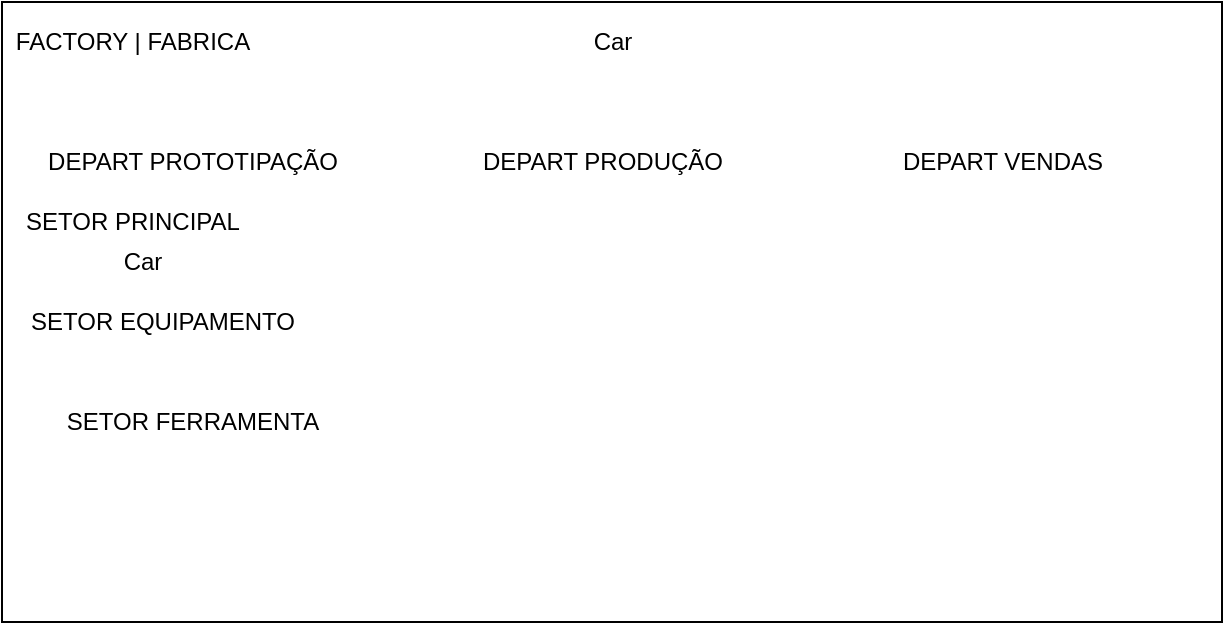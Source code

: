 <mxfile>
    <diagram id="arYlJl7g9aJztNDFKi4R" name="Página-1">
        <mxGraphModel dx="890" dy="478" grid="1" gridSize="10" guides="1" tooltips="1" connect="1" arrows="1" fold="1" page="1" pageScale="1" pageWidth="827" pageHeight="1169" math="0" shadow="0">
            <root>
                <mxCell id="0"/>
                <mxCell id="1" parent="0"/>
                <mxCell id="2" value="" style="whiteSpace=wrap;html=1;" vertex="1" parent="1">
                    <mxGeometry x="100" y="220" width="610" height="310" as="geometry"/>
                </mxCell>
                <mxCell id="3" value="FACTORY | FABRICA" style="text;html=1;resizable=0;autosize=1;align=center;verticalAlign=middle;points=[];fillColor=none;strokeColor=none;rounded=0;" vertex="1" parent="1">
                    <mxGeometry x="100" y="230" width="130" height="20" as="geometry"/>
                </mxCell>
                <mxCell id="5" value="Car" style="text;html=1;resizable=0;autosize=1;align=center;verticalAlign=middle;points=[];fillColor=none;strokeColor=none;rounded=0;" vertex="1" parent="1">
                    <mxGeometry x="390" y="230" width="30" height="20" as="geometry"/>
                </mxCell>
                <mxCell id="6" value="SETOR PRINCIPAL" style="text;html=1;resizable=0;autosize=1;align=center;verticalAlign=middle;points=[];fillColor=none;strokeColor=none;rounded=0;" vertex="1" parent="1">
                    <mxGeometry x="105" y="320" width="120" height="20" as="geometry"/>
                </mxCell>
                <mxCell id="7" value="DEPART PROTOTIPAÇÃO" style="text;html=1;resizable=0;autosize=1;align=center;verticalAlign=middle;points=[];fillColor=none;strokeColor=none;rounded=0;" vertex="1" parent="1">
                    <mxGeometry x="115" y="290" width="160" height="20" as="geometry"/>
                </mxCell>
                <mxCell id="8" value="DEPART PRODUÇÃO" style="text;html=1;resizable=0;autosize=1;align=center;verticalAlign=middle;points=[];fillColor=none;strokeColor=none;rounded=0;" vertex="1" parent="1">
                    <mxGeometry x="330" y="290" width="140" height="20" as="geometry"/>
                </mxCell>
                <mxCell id="9" value="DEPART VENDAS" style="text;html=1;resizable=0;autosize=1;align=center;verticalAlign=middle;points=[];fillColor=none;strokeColor=none;rounded=0;" vertex="1" parent="1">
                    <mxGeometry x="540" y="290" width="120" height="20" as="geometry"/>
                </mxCell>
                <mxCell id="10" value="SETOR FERRAMENTA" style="text;html=1;resizable=0;autosize=1;align=center;verticalAlign=middle;points=[];fillColor=none;strokeColor=none;rounded=0;" vertex="1" parent="1">
                    <mxGeometry x="125" y="420" width="140" height="20" as="geometry"/>
                </mxCell>
                <mxCell id="11" value="SETOR EQUIPAMENTO" style="text;html=1;resizable=0;autosize=1;align=center;verticalAlign=middle;points=[];fillColor=none;strokeColor=none;rounded=0;" vertex="1" parent="1">
                    <mxGeometry x="105" y="370" width="150" height="20" as="geometry"/>
                </mxCell>
                <mxCell id="12" value="Car" style="text;html=1;resizable=0;autosize=1;align=center;verticalAlign=middle;points=[];fillColor=none;strokeColor=none;rounded=0;" vertex="1" parent="1">
                    <mxGeometry x="155" y="340" width="30" height="20" as="geometry"/>
                </mxCell>
            </root>
        </mxGraphModel>
    </diagram>
</mxfile>